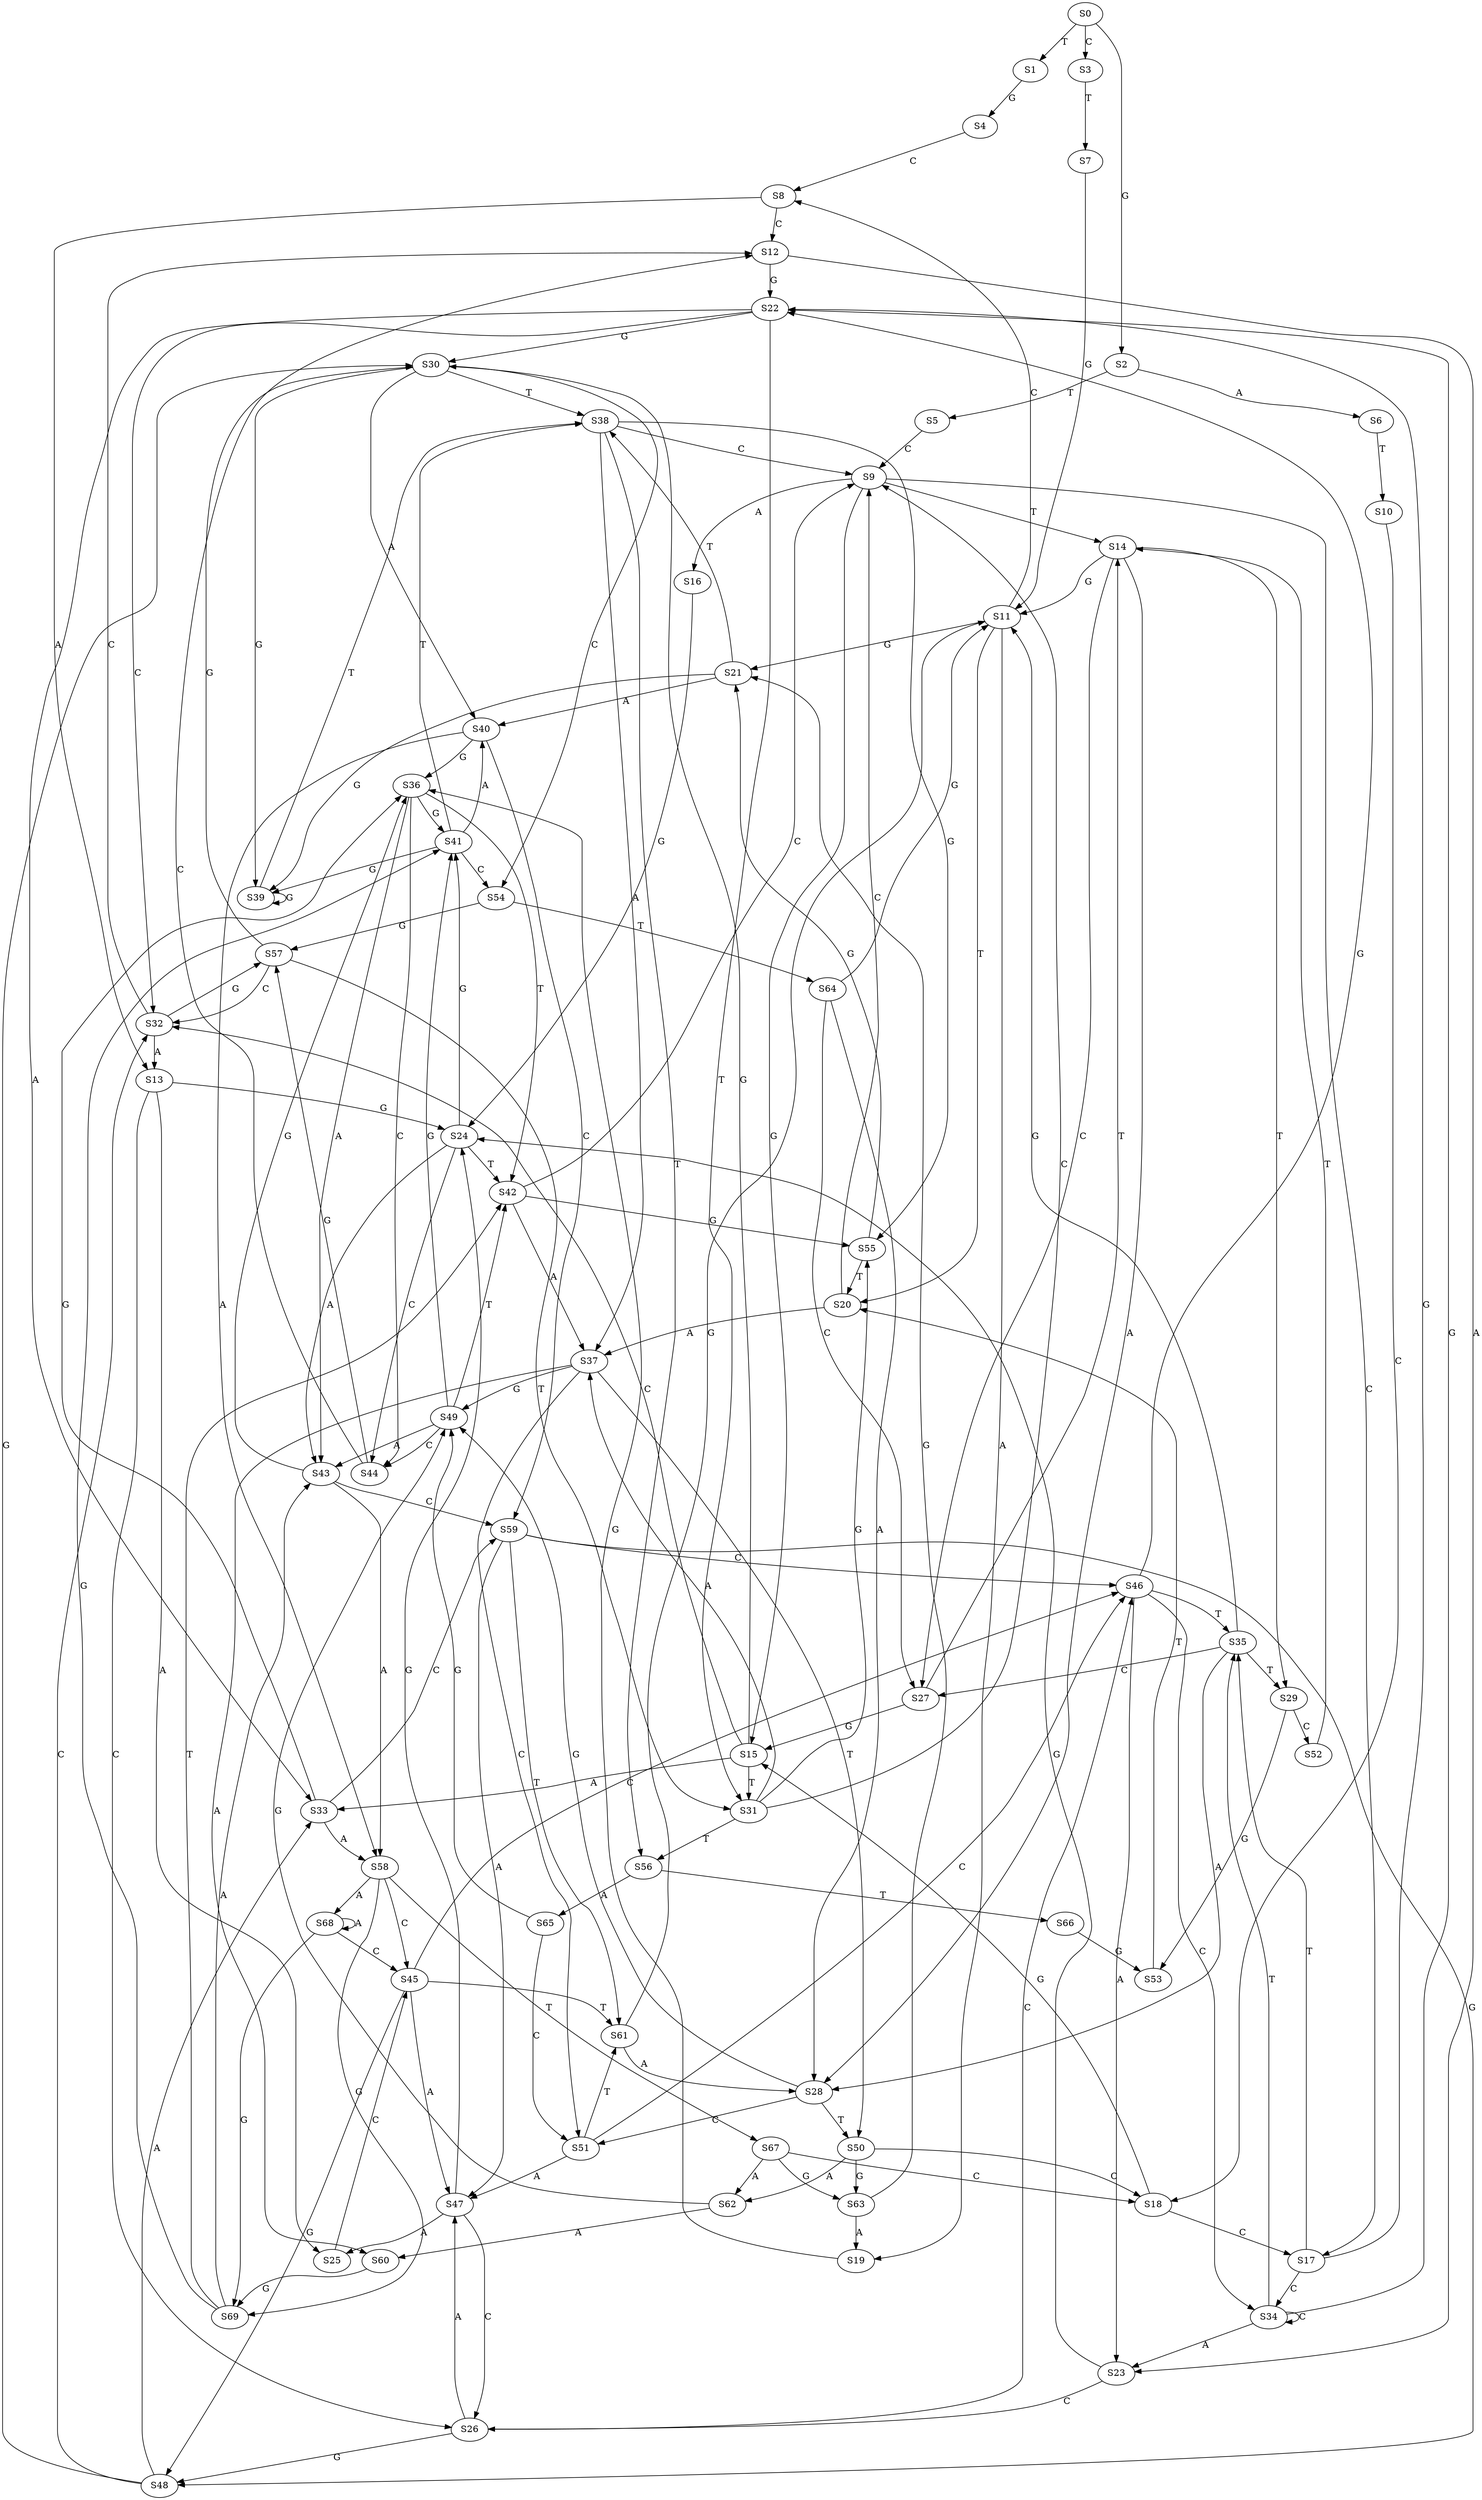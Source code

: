 strict digraph  {
	S0 -> S1 [ label = T ];
	S0 -> S2 [ label = G ];
	S0 -> S3 [ label = C ];
	S1 -> S4 [ label = G ];
	S2 -> S5 [ label = T ];
	S2 -> S6 [ label = A ];
	S3 -> S7 [ label = T ];
	S4 -> S8 [ label = C ];
	S5 -> S9 [ label = C ];
	S6 -> S10 [ label = T ];
	S7 -> S11 [ label = G ];
	S8 -> S12 [ label = C ];
	S8 -> S13 [ label = A ];
	S9 -> S14 [ label = T ];
	S9 -> S15 [ label = G ];
	S9 -> S16 [ label = A ];
	S9 -> S17 [ label = C ];
	S10 -> S18 [ label = C ];
	S11 -> S19 [ label = A ];
	S11 -> S20 [ label = T ];
	S11 -> S8 [ label = C ];
	S11 -> S21 [ label = G ];
	S12 -> S22 [ label = G ];
	S12 -> S23 [ label = A ];
	S13 -> S24 [ label = G ];
	S13 -> S25 [ label = A ];
	S13 -> S26 [ label = C ];
	S14 -> S11 [ label = G ];
	S14 -> S27 [ label = C ];
	S14 -> S28 [ label = A ];
	S14 -> S29 [ label = T ];
	S15 -> S30 [ label = G ];
	S15 -> S31 [ label = T ];
	S15 -> S32 [ label = C ];
	S15 -> S33 [ label = A ];
	S16 -> S24 [ label = G ];
	S17 -> S34 [ label = C ];
	S17 -> S35 [ label = T ];
	S17 -> S22 [ label = G ];
	S18 -> S17 [ label = C ];
	S18 -> S15 [ label = G ];
	S19 -> S36 [ label = G ];
	S20 -> S9 [ label = C ];
	S20 -> S37 [ label = A ];
	S21 -> S38 [ label = T ];
	S21 -> S39 [ label = G ];
	S21 -> S40 [ label = A ];
	S22 -> S33 [ label = A ];
	S22 -> S31 [ label = T ];
	S22 -> S30 [ label = G ];
	S22 -> S32 [ label = C ];
	S23 -> S24 [ label = G ];
	S23 -> S26 [ label = C ];
	S24 -> S41 [ label = G ];
	S24 -> S42 [ label = T ];
	S24 -> S43 [ label = A ];
	S24 -> S44 [ label = C ];
	S25 -> S45 [ label = C ];
	S26 -> S46 [ label = C ];
	S26 -> S47 [ label = A ];
	S26 -> S48 [ label = G ];
	S27 -> S14 [ label = T ];
	S27 -> S15 [ label = G ];
	S28 -> S49 [ label = G ];
	S28 -> S50 [ label = T ];
	S28 -> S51 [ label = C ];
	S29 -> S52 [ label = C ];
	S29 -> S53 [ label = G ];
	S30 -> S40 [ label = A ];
	S30 -> S39 [ label = G ];
	S30 -> S54 [ label = C ];
	S30 -> S38 [ label = T ];
	S31 -> S9 [ label = C ];
	S31 -> S37 [ label = A ];
	S31 -> S55 [ label = G ];
	S31 -> S56 [ label = T ];
	S32 -> S57 [ label = G ];
	S32 -> S12 [ label = C ];
	S32 -> S13 [ label = A ];
	S33 -> S58 [ label = A ];
	S33 -> S59 [ label = C ];
	S33 -> S36 [ label = G ];
	S34 -> S22 [ label = G ];
	S34 -> S34 [ label = C ];
	S34 -> S35 [ label = T ];
	S34 -> S23 [ label = A ];
	S35 -> S28 [ label = A ];
	S35 -> S11 [ label = G ];
	S35 -> S27 [ label = C ];
	S35 -> S29 [ label = T ];
	S36 -> S42 [ label = T ];
	S36 -> S43 [ label = A ];
	S36 -> S41 [ label = G ];
	S36 -> S44 [ label = C ];
	S37 -> S50 [ label = T ];
	S37 -> S49 [ label = G ];
	S37 -> S60 [ label = A ];
	S37 -> S51 [ label = C ];
	S38 -> S37 [ label = A ];
	S38 -> S55 [ label = G ];
	S38 -> S56 [ label = T ];
	S38 -> S9 [ label = C ];
	S39 -> S38 [ label = T ];
	S39 -> S39 [ label = G ];
	S40 -> S58 [ label = A ];
	S40 -> S59 [ label = C ];
	S40 -> S36 [ label = G ];
	S41 -> S40 [ label = A ];
	S41 -> S38 [ label = T ];
	S41 -> S54 [ label = C ];
	S41 -> S39 [ label = G ];
	S42 -> S37 [ label = A ];
	S42 -> S9 [ label = C ];
	S42 -> S55 [ label = G ];
	S43 -> S58 [ label = A ];
	S43 -> S59 [ label = C ];
	S43 -> S36 [ label = G ];
	S44 -> S12 [ label = C ];
	S44 -> S57 [ label = G ];
	S45 -> S47 [ label = A ];
	S45 -> S46 [ label = C ];
	S45 -> S48 [ label = G ];
	S45 -> S61 [ label = T ];
	S46 -> S34 [ label = C ];
	S46 -> S23 [ label = A ];
	S46 -> S35 [ label = T ];
	S46 -> S22 [ label = G ];
	S47 -> S24 [ label = G ];
	S47 -> S26 [ label = C ];
	S47 -> S25 [ label = A ];
	S48 -> S30 [ label = G ];
	S48 -> S33 [ label = A ];
	S48 -> S32 [ label = C ];
	S49 -> S42 [ label = T ];
	S49 -> S43 [ label = A ];
	S49 -> S44 [ label = C ];
	S49 -> S41 [ label = G ];
	S50 -> S18 [ label = C ];
	S50 -> S62 [ label = A ];
	S50 -> S63 [ label = G ];
	S51 -> S46 [ label = C ];
	S51 -> S61 [ label = T ];
	S51 -> S47 [ label = A ];
	S52 -> S14 [ label = T ];
	S53 -> S20 [ label = T ];
	S54 -> S64 [ label = T ];
	S54 -> S57 [ label = G ];
	S55 -> S20 [ label = T ];
	S55 -> S21 [ label = G ];
	S56 -> S65 [ label = A ];
	S56 -> S66 [ label = T ];
	S57 -> S30 [ label = G ];
	S57 -> S32 [ label = C ];
	S57 -> S31 [ label = T ];
	S58 -> S67 [ label = T ];
	S58 -> S45 [ label = C ];
	S58 -> S68 [ label = A ];
	S58 -> S69 [ label = G ];
	S59 -> S61 [ label = T ];
	S59 -> S48 [ label = G ];
	S59 -> S46 [ label = C ];
	S59 -> S47 [ label = A ];
	S60 -> S69 [ label = G ];
	S61 -> S28 [ label = A ];
	S61 -> S11 [ label = G ];
	S62 -> S49 [ label = G ];
	S62 -> S60 [ label = A ];
	S63 -> S21 [ label = G ];
	S63 -> S19 [ label = A ];
	S64 -> S28 [ label = A ];
	S64 -> S27 [ label = C ];
	S64 -> S11 [ label = G ];
	S65 -> S51 [ label = C ];
	S65 -> S49 [ label = G ];
	S66 -> S53 [ label = G ];
	S67 -> S62 [ label = A ];
	S67 -> S18 [ label = C ];
	S67 -> S63 [ label = G ];
	S68 -> S69 [ label = G ];
	S68 -> S45 [ label = C ];
	S68 -> S68 [ label = A ];
	S69 -> S42 [ label = T ];
	S69 -> S43 [ label = A ];
	S69 -> S41 [ label = G ];
}
